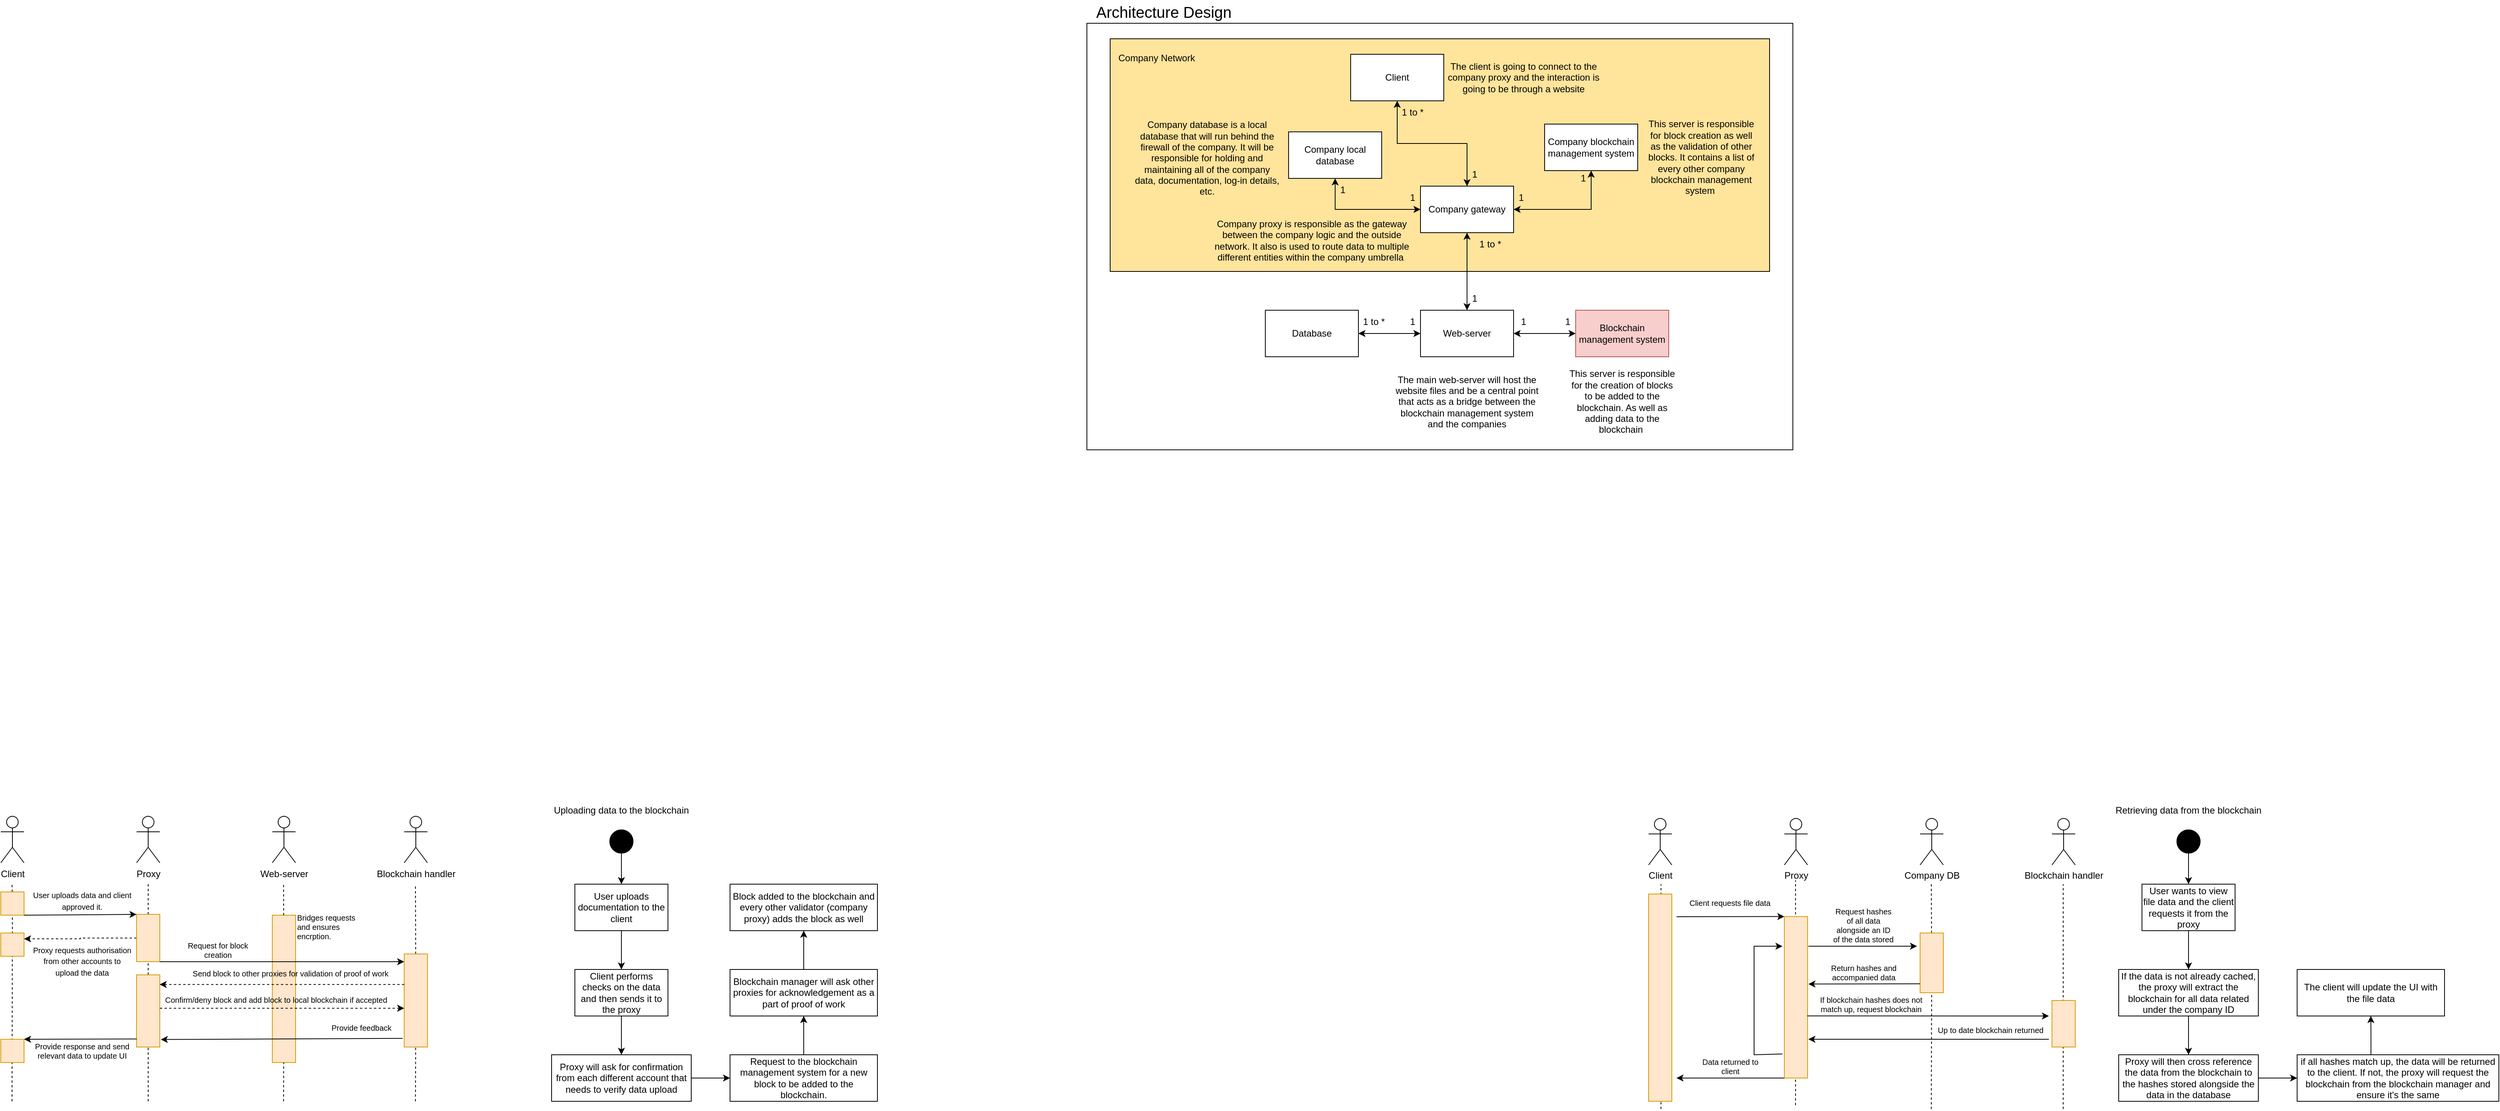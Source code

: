 <mxfile version="20.6.0" type="device"><diagram id="sG98FDHxnJgMTnKyTIc5" name="Page-1"><mxGraphModel dx="3682" dy="1833" grid="1" gridSize="10" guides="1" tooltips="1" connect="1" arrows="1" fold="1" page="1" pageScale="1" pageWidth="827" pageHeight="1169" math="0" shadow="0"><root><mxCell id="0"/><mxCell id="1" parent="0"/><mxCell id="9RSKPlbsV1luoSMjP5M--44" value="" style="rounded=0;whiteSpace=wrap;html=1;fillColor=#ffe6cc;strokeColor=#d79b00;" parent="1" vertex="1"><mxGeometry x="-1450" y="1110" width="30" height="190" as="geometry"/></mxCell><mxCell id="yJpVgAIH5FfXsZRBG8IQ-2" value="" style="rounded=0;whiteSpace=wrap;html=1;fontSize=20;fillColor=none;" parent="1" vertex="1"><mxGeometry x="-400" y="-40" width="910" height="550" as="geometry"/></mxCell><mxCell id="EhlOLEArr0RrmHL58olW-9" value="" style="rounded=0;whiteSpace=wrap;html=1;fillColor=#FFE49C;" parent="1" vertex="1"><mxGeometry x="-370" y="-20" width="850" height="300" as="geometry"/></mxCell><mxCell id="EhlOLEArr0RrmHL58olW-3" value="" style="edgeStyle=orthogonalEdgeStyle;rounded=0;orthogonalLoop=1;jettySize=auto;html=1;startArrow=classic;startFill=1;endArrow=classic;endFill=1;" parent="1" source="EhlOLEArr0RrmHL58olW-1" target="EhlOLEArr0RrmHL58olW-2" edge="1"><mxGeometry relative="1" as="geometry"/></mxCell><mxCell id="EhlOLEArr0RrmHL58olW-1" value="Client" style="rounded=0;whiteSpace=wrap;html=1;" parent="1" vertex="1"><mxGeometry x="-60" width="120" height="60" as="geometry"/></mxCell><mxCell id="EhlOLEArr0RrmHL58olW-6" value="" style="edgeStyle=orthogonalEdgeStyle;rounded=0;orthogonalLoop=1;jettySize=auto;html=1;endArrow=classic;endFill=1;startArrow=classic;startFill=1;" parent="1" source="EhlOLEArr0RrmHL58olW-2" target="EhlOLEArr0RrmHL58olW-5" edge="1"><mxGeometry relative="1" as="geometry"/></mxCell><mxCell id="EhlOLEArr0RrmHL58olW-12" value="" style="edgeStyle=orthogonalEdgeStyle;rounded=0;orthogonalLoop=1;jettySize=auto;html=1;startArrow=classic;startFill=1;endArrow=classic;endFill=1;" parent="1" source="EhlOLEArr0RrmHL58olW-2" target="EhlOLEArr0RrmHL58olW-11" edge="1"><mxGeometry relative="1" as="geometry"/></mxCell><mxCell id="EhlOLEArr0RrmHL58olW-16" value="" style="edgeStyle=orthogonalEdgeStyle;rounded=0;orthogonalLoop=1;jettySize=auto;html=1;startArrow=classic;startFill=1;endArrow=classic;endFill=1;" parent="1" source="EhlOLEArr0RrmHL58olW-2" target="EhlOLEArr0RrmHL58olW-15" edge="1"><mxGeometry relative="1" as="geometry"/></mxCell><mxCell id="EhlOLEArr0RrmHL58olW-2" value="Company gateway" style="rounded=0;whiteSpace=wrap;html=1;" parent="1" vertex="1"><mxGeometry x="30" y="170" width="120" height="60" as="geometry"/></mxCell><mxCell id="EhlOLEArr0RrmHL58olW-4" value="Company proxy is responsible as the gateway between the company logic and the outside network. It also is used to route data to multiple different entities within the company umbrella&amp;nbsp;" style="text;html=1;strokeColor=none;fillColor=none;align=center;verticalAlign=middle;whiteSpace=wrap;rounded=0;" parent="1" vertex="1"><mxGeometry x="-245" y="210" width="270" height="60" as="geometry"/></mxCell><mxCell id="EhlOLEArr0RrmHL58olW-5" value="Company local database" style="rounded=0;whiteSpace=wrap;html=1;" parent="1" vertex="1"><mxGeometry x="-140" y="100" width="120" height="60" as="geometry"/></mxCell><mxCell id="EhlOLEArr0RrmHL58olW-7" value="Company database is a local database that will run behind the firewall of the company. It will be responsible for holding and maintaining all of the company data, documentation, log-in details, etc." style="text;html=1;strokeColor=none;fillColor=none;align=center;verticalAlign=middle;whiteSpace=wrap;rounded=0;" parent="1" vertex="1"><mxGeometry x="-340" y="74" width="190" height="120" as="geometry"/></mxCell><mxCell id="EhlOLEArr0RrmHL58olW-8" value="The client is going to connect to the company proxy and the interaction is going to be through a website" style="text;html=1;strokeColor=none;fillColor=none;align=center;verticalAlign=middle;whiteSpace=wrap;rounded=0;" parent="1" vertex="1"><mxGeometry x="60" width="206" height="60" as="geometry"/></mxCell><mxCell id="EhlOLEArr0RrmHL58olW-10" value="Company Network" style="text;html=1;strokeColor=none;fillColor=none;align=center;verticalAlign=middle;whiteSpace=wrap;rounded=0;" parent="1" vertex="1"><mxGeometry x="-370" y="-10" width="120" height="30" as="geometry"/></mxCell><mxCell id="EhlOLEArr0RrmHL58olW-11" value="Company blockchain management system" style="rounded=0;whiteSpace=wrap;html=1;" parent="1" vertex="1"><mxGeometry x="190" y="90" width="120" height="60" as="geometry"/></mxCell><mxCell id="EhlOLEArr0RrmHL58olW-14" value="This server is responsible for block creation as well as the validation of other blocks. It contains a list of every other company blockchain management system&amp;nbsp;" style="text;html=1;strokeColor=none;fillColor=none;align=center;verticalAlign=middle;whiteSpace=wrap;rounded=0;" parent="1" vertex="1"><mxGeometry x="320" y="65" width="144" height="135" as="geometry"/></mxCell><mxCell id="EhlOLEArr0RrmHL58olW-26" value="" style="edgeStyle=orthogonalEdgeStyle;rounded=0;orthogonalLoop=1;jettySize=auto;html=1;startArrow=classic;startFill=1;endArrow=classic;endFill=1;" parent="1" source="EhlOLEArr0RrmHL58olW-15" target="EhlOLEArr0RrmHL58olW-25" edge="1"><mxGeometry relative="1" as="geometry"/></mxCell><mxCell id="EhlOLEArr0RrmHL58olW-30" value="" style="edgeStyle=orthogonalEdgeStyle;rounded=0;orthogonalLoop=1;jettySize=auto;html=1;startArrow=classic;startFill=1;endArrow=classic;endFill=1;" parent="1" source="EhlOLEArr0RrmHL58olW-15" target="EhlOLEArr0RrmHL58olW-29" edge="1"><mxGeometry relative="1" as="geometry"/></mxCell><mxCell id="EhlOLEArr0RrmHL58olW-15" value="Web-server" style="rounded=0;whiteSpace=wrap;html=1;" parent="1" vertex="1"><mxGeometry x="30" y="330" width="120" height="60" as="geometry"/></mxCell><mxCell id="EhlOLEArr0RrmHL58olW-17" value="1" style="text;html=1;strokeColor=none;fillColor=none;align=center;verticalAlign=middle;whiteSpace=wrap;rounded=0;" parent="1" vertex="1"><mxGeometry x="70" y="300" width="60" height="30" as="geometry"/></mxCell><mxCell id="EhlOLEArr0RrmHL58olW-18" value="1 to *" style="text;html=1;strokeColor=none;fillColor=none;align=center;verticalAlign=middle;whiteSpace=wrap;rounded=0;" parent="1" vertex="1"><mxGeometry x="90" y="230" width="60" height="30" as="geometry"/></mxCell><mxCell id="EhlOLEArr0RrmHL58olW-19" value="1" style="text;html=1;strokeColor=none;fillColor=none;align=center;verticalAlign=middle;whiteSpace=wrap;rounded=0;" parent="1" vertex="1"><mxGeometry x="70" y="140" width="60" height="30" as="geometry"/></mxCell><mxCell id="EhlOLEArr0RrmHL58olW-20" value="1 to *" style="text;html=1;strokeColor=none;fillColor=none;align=center;verticalAlign=middle;whiteSpace=wrap;rounded=0;" parent="1" vertex="1"><mxGeometry x="-10" y="60" width="60" height="30" as="geometry"/></mxCell><mxCell id="EhlOLEArr0RrmHL58olW-21" value="1" style="text;html=1;strokeColor=none;fillColor=none;align=center;verticalAlign=middle;whiteSpace=wrap;rounded=0;" parent="1" vertex="1"><mxGeometry x="-10" y="170" width="60" height="30" as="geometry"/></mxCell><mxCell id="EhlOLEArr0RrmHL58olW-22" value="1" style="text;html=1;strokeColor=none;fillColor=none;align=center;verticalAlign=middle;whiteSpace=wrap;rounded=0;" parent="1" vertex="1"><mxGeometry x="-100" y="160" width="60" height="30" as="geometry"/></mxCell><mxCell id="EhlOLEArr0RrmHL58olW-23" value="1" style="text;html=1;strokeColor=none;fillColor=none;align=center;verticalAlign=middle;whiteSpace=wrap;rounded=0;" parent="1" vertex="1"><mxGeometry x="130" y="170" width="60" height="30" as="geometry"/></mxCell><mxCell id="EhlOLEArr0RrmHL58olW-24" value="1" style="text;html=1;strokeColor=none;fillColor=none;align=center;verticalAlign=middle;whiteSpace=wrap;rounded=0;" parent="1" vertex="1"><mxGeometry x="210" y="145" width="60" height="30" as="geometry"/></mxCell><mxCell id="EhlOLEArr0RrmHL58olW-25" value="Blockchain management system" style="rounded=0;whiteSpace=wrap;html=1;fillColor=#f8cecc;strokeColor=#b85450;" parent="1" vertex="1"><mxGeometry x="230" y="330" width="120" height="60" as="geometry"/></mxCell><mxCell id="EhlOLEArr0RrmHL58olW-27" value="1" style="text;html=1;strokeColor=none;fillColor=none;align=center;verticalAlign=middle;whiteSpace=wrap;rounded=0;" parent="1" vertex="1"><mxGeometry x="133" y="330" width="60" height="30" as="geometry"/></mxCell><mxCell id="EhlOLEArr0RrmHL58olW-28" value="1" style="text;html=1;strokeColor=none;fillColor=none;align=center;verticalAlign=middle;whiteSpace=wrap;rounded=0;" parent="1" vertex="1"><mxGeometry x="190" y="330" width="60" height="30" as="geometry"/></mxCell><mxCell id="EhlOLEArr0RrmHL58olW-29" value="Database" style="rounded=0;whiteSpace=wrap;html=1;" parent="1" vertex="1"><mxGeometry x="-170" y="330" width="120" height="60" as="geometry"/></mxCell><mxCell id="EhlOLEArr0RrmHL58olW-31" value="1" style="text;html=1;strokeColor=none;fillColor=none;align=center;verticalAlign=middle;whiteSpace=wrap;rounded=0;" parent="1" vertex="1"><mxGeometry x="-10" y="330" width="60" height="30" as="geometry"/></mxCell><mxCell id="EhlOLEArr0RrmHL58olW-32" value="1 to *" style="text;html=1;strokeColor=none;fillColor=none;align=center;verticalAlign=middle;whiteSpace=wrap;rounded=0;" parent="1" vertex="1"><mxGeometry x="-60" y="330" width="60" height="30" as="geometry"/></mxCell><mxCell id="yJpVgAIH5FfXsZRBG8IQ-1" value="Architecture Design" style="text;html=1;strokeColor=none;fillColor=none;align=left;verticalAlign=middle;whiteSpace=wrap;rounded=0;fontSize=20;" parent="1" vertex="1"><mxGeometry x="-390" y="-70" width="230" height="30" as="geometry"/></mxCell><mxCell id="yJpVgAIH5FfXsZRBG8IQ-42" value="This server is responsible for the creation of blocks to be added to the blockchain. As well as adding data to the blockchain&amp;nbsp;" style="text;html=1;strokeColor=none;fillColor=none;align=center;verticalAlign=middle;whiteSpace=wrap;rounded=0;" parent="1" vertex="1"><mxGeometry x="218" y="380" width="144" height="135" as="geometry"/></mxCell><mxCell id="yJpVgAIH5FfXsZRBG8IQ-43" value="The main web-server will host the website files and be a central point that acts as a bridge between the blockchain management system and the companies" style="text;html=1;strokeColor=none;fillColor=none;align=center;verticalAlign=middle;whiteSpace=wrap;rounded=0;fontSize=12;" parent="1" vertex="1"><mxGeometry x="-5" y="402.5" width="190" height="90" as="geometry"/></mxCell><mxCell id="0tq10EhEalbyHBzgVCRn-1" value="Uploading data to the blockchain" style="text;html=1;strokeColor=none;fillColor=none;align=center;verticalAlign=middle;whiteSpace=wrap;rounded=0;" parent="1" vertex="1"><mxGeometry x="-1120" y="960" width="240" height="30" as="geometry"/></mxCell><mxCell id="0tq10EhEalbyHBzgVCRn-5" value="" style="edgeStyle=orthogonalEdgeStyle;rounded=0;orthogonalLoop=1;jettySize=auto;html=1;" parent="1" source="0tq10EhEalbyHBzgVCRn-3" target="0tq10EhEalbyHBzgVCRn-4" edge="1"><mxGeometry relative="1" as="geometry"/></mxCell><mxCell id="0tq10EhEalbyHBzgVCRn-3" value="" style="ellipse;whiteSpace=wrap;html=1;aspect=fixed;fillColor=#000000;" parent="1" vertex="1"><mxGeometry x="-1015" y="1000" width="30" height="30" as="geometry"/></mxCell><mxCell id="0tq10EhEalbyHBzgVCRn-7" value="" style="edgeStyle=orthogonalEdgeStyle;rounded=0;orthogonalLoop=1;jettySize=auto;html=1;" parent="1" source="0tq10EhEalbyHBzgVCRn-4" target="0tq10EhEalbyHBzgVCRn-6" edge="1"><mxGeometry relative="1" as="geometry"/></mxCell><mxCell id="0tq10EhEalbyHBzgVCRn-4" value="User uploads documentation to the client" style="whiteSpace=wrap;html=1;fillColor=#FFFFFF;" parent="1" vertex="1"><mxGeometry x="-1060" y="1070" width="120" height="60" as="geometry"/></mxCell><mxCell id="0tq10EhEalbyHBzgVCRn-9" style="edgeStyle=orthogonalEdgeStyle;rounded=0;orthogonalLoop=1;jettySize=auto;html=1;exitX=0.5;exitY=1;exitDx=0;exitDy=0;entryX=0.5;entryY=0;entryDx=0;entryDy=0;" parent="1" source="0tq10EhEalbyHBzgVCRn-6" target="0tq10EhEalbyHBzgVCRn-8" edge="1"><mxGeometry relative="1" as="geometry"/></mxCell><mxCell id="0tq10EhEalbyHBzgVCRn-6" value="Client performs checks on the data and then sends it to the proxy" style="whiteSpace=wrap;html=1;fillColor=#FFFFFF;" parent="1" vertex="1"><mxGeometry x="-1060" y="1180" width="120" height="60" as="geometry"/></mxCell><mxCell id="0tq10EhEalbyHBzgVCRn-11" value="" style="edgeStyle=orthogonalEdgeStyle;rounded=0;orthogonalLoop=1;jettySize=auto;html=1;" parent="1" source="0tq10EhEalbyHBzgVCRn-8" target="0tq10EhEalbyHBzgVCRn-10" edge="1"><mxGeometry relative="1" as="geometry"/></mxCell><mxCell id="0tq10EhEalbyHBzgVCRn-8" value="Proxy will ask for confirmation from each different account that needs to verify data upload" style="whiteSpace=wrap;html=1;fillColor=#FFFFFF;" parent="1" vertex="1"><mxGeometry x="-1090" y="1290" width="180" height="60" as="geometry"/></mxCell><mxCell id="0tq10EhEalbyHBzgVCRn-13" value="" style="edgeStyle=orthogonalEdgeStyle;rounded=0;orthogonalLoop=1;jettySize=auto;html=1;" parent="1" source="0tq10EhEalbyHBzgVCRn-10" target="0tq10EhEalbyHBzgVCRn-12" edge="1"><mxGeometry relative="1" as="geometry"/></mxCell><mxCell id="0tq10EhEalbyHBzgVCRn-10" value="Request to the blockchain management system for a new block to be added to the blockchain." style="whiteSpace=wrap;html=1;fillColor=#FFFFFF;" parent="1" vertex="1"><mxGeometry x="-860" y="1290" width="190" height="60" as="geometry"/></mxCell><mxCell id="0tq10EhEalbyHBzgVCRn-15" style="edgeStyle=orthogonalEdgeStyle;rounded=0;orthogonalLoop=1;jettySize=auto;html=1;exitX=0.5;exitY=0;exitDx=0;exitDy=0;entryX=0.5;entryY=1;entryDx=0;entryDy=0;" parent="1" source="0tq10EhEalbyHBzgVCRn-12" target="0tq10EhEalbyHBzgVCRn-14" edge="1"><mxGeometry relative="1" as="geometry"/></mxCell><mxCell id="0tq10EhEalbyHBzgVCRn-12" value="Blockchain manager will ask other proxies for acknowledgement as a part of proof of work" style="whiteSpace=wrap;html=1;fillColor=#FFFFFF;" parent="1" vertex="1"><mxGeometry x="-860" y="1180" width="190" height="60" as="geometry"/></mxCell><mxCell id="0tq10EhEalbyHBzgVCRn-14" value="Block added to the blockchain and every other validator (company proxy) adds the block as well" style="whiteSpace=wrap;html=1;fillColor=#FFFFFF;" parent="1" vertex="1"><mxGeometry x="-860" y="1070" width="190" height="60" as="geometry"/></mxCell><mxCell id="0tq10EhEalbyHBzgVCRn-16" value="Retrieving data from the blockchain" style="text;html=1;strokeColor=none;fillColor=none;align=center;verticalAlign=middle;whiteSpace=wrap;rounded=0;" parent="1" vertex="1"><mxGeometry x="900" y="960" width="240" height="30" as="geometry"/></mxCell><mxCell id="0tq10EhEalbyHBzgVCRn-17" value="" style="edgeStyle=orthogonalEdgeStyle;rounded=0;orthogonalLoop=1;jettySize=auto;html=1;" parent="1" source="0tq10EhEalbyHBzgVCRn-18" target="0tq10EhEalbyHBzgVCRn-20" edge="1"><mxGeometry relative="1" as="geometry"/></mxCell><mxCell id="0tq10EhEalbyHBzgVCRn-18" value="" style="ellipse;whiteSpace=wrap;html=1;aspect=fixed;fillColor=#000000;" parent="1" vertex="1"><mxGeometry x="1005" y="1000" width="30" height="30" as="geometry"/></mxCell><mxCell id="0tq10EhEalbyHBzgVCRn-19" value="" style="edgeStyle=orthogonalEdgeStyle;rounded=0;orthogonalLoop=1;jettySize=auto;html=1;" parent="1" source="0tq10EhEalbyHBzgVCRn-20" target="0tq10EhEalbyHBzgVCRn-22" edge="1"><mxGeometry relative="1" as="geometry"/></mxCell><mxCell id="0tq10EhEalbyHBzgVCRn-20" value="User wants to view file data and the client requests it from the proxy" style="whiteSpace=wrap;html=1;fillColor=#FFFFFF;" parent="1" vertex="1"><mxGeometry x="960" y="1070" width="120" height="60" as="geometry"/></mxCell><mxCell id="0tq10EhEalbyHBzgVCRn-21" style="edgeStyle=orthogonalEdgeStyle;rounded=0;orthogonalLoop=1;jettySize=auto;html=1;exitX=0.5;exitY=1;exitDx=0;exitDy=0;entryX=0.5;entryY=0;entryDx=0;entryDy=0;" parent="1" source="0tq10EhEalbyHBzgVCRn-22" target="0tq10EhEalbyHBzgVCRn-24" edge="1"><mxGeometry relative="1" as="geometry"/></mxCell><mxCell id="0tq10EhEalbyHBzgVCRn-22" value="If the data is not already cached, the proxy will extract the blockchain for all data related under the company ID" style="whiteSpace=wrap;html=1;fillColor=#FFFFFF;" parent="1" vertex="1"><mxGeometry x="930" y="1180" width="180" height="60" as="geometry"/></mxCell><mxCell id="0tq10EhEalbyHBzgVCRn-23" value="" style="edgeStyle=orthogonalEdgeStyle;rounded=0;orthogonalLoop=1;jettySize=auto;html=1;" parent="1" source="0tq10EhEalbyHBzgVCRn-24" target="0tq10EhEalbyHBzgVCRn-26" edge="1"><mxGeometry relative="1" as="geometry"/></mxCell><mxCell id="0tq10EhEalbyHBzgVCRn-24" value="Proxy will then cross reference the data from the blockchain to the hashes stored alongside the data in the database" style="whiteSpace=wrap;html=1;fillColor=#FFFFFF;" parent="1" vertex="1"><mxGeometry x="930" y="1290" width="180" height="60" as="geometry"/></mxCell><mxCell id="0tq10EhEalbyHBzgVCRn-25" value="" style="edgeStyle=orthogonalEdgeStyle;rounded=0;orthogonalLoop=1;jettySize=auto;html=1;exitX=0.366;exitY=0.01;exitDx=0;exitDy=0;exitPerimeter=0;" parent="1" source="0tq10EhEalbyHBzgVCRn-26" target="0tq10EhEalbyHBzgVCRn-28" edge="1"><mxGeometry relative="1" as="geometry"><mxPoint x="1255" y="1280" as="sourcePoint"/></mxGeometry></mxCell><mxCell id="0tq10EhEalbyHBzgVCRn-26" value="if all hashes match up, the data will be returned to the client. If not, the proxy will request the blockchain from the blockchain manager and ensure it's the same" style="whiteSpace=wrap;html=1;fillColor=#FFFFFF;" parent="1" vertex="1"><mxGeometry x="1160" y="1290" width="260" height="60" as="geometry"/></mxCell><mxCell id="0tq10EhEalbyHBzgVCRn-28" value="The client will update the UI with the file data" style="whiteSpace=wrap;html=1;fillColor=#FFFFFF;" parent="1" vertex="1"><mxGeometry x="1160" y="1180" width="190" height="60" as="geometry"/></mxCell><mxCell id="9RSKPlbsV1luoSMjP5M--1" value="Client" style="shape=umlActor;verticalLabelPosition=bottom;verticalAlign=top;html=1;outlineConnect=0;" parent="1" vertex="1"><mxGeometry x="-1800" y="982.5" width="30" height="60" as="geometry"/></mxCell><mxCell id="9RSKPlbsV1luoSMjP5M--2" value="Proxy" style="shape=umlActor;verticalLabelPosition=bottom;verticalAlign=top;html=1;outlineConnect=0;" parent="1" vertex="1"><mxGeometry x="-1625" y="982.5" width="30" height="60" as="geometry"/></mxCell><mxCell id="9RSKPlbsV1luoSMjP5M--3" value="Web-server" style="shape=umlActor;verticalLabelPosition=bottom;verticalAlign=top;html=1;outlineConnect=0;" parent="1" vertex="1"><mxGeometry x="-1450" y="982.5" width="30" height="60" as="geometry"/></mxCell><mxCell id="9RSKPlbsV1luoSMjP5M--5" value="Blockchain handler" style="shape=umlActor;verticalLabelPosition=bottom;verticalAlign=top;html=1;outlineConnect=0;" parent="1" vertex="1"><mxGeometry x="-1280" y="982.5" width="30" height="60" as="geometry"/></mxCell><mxCell id="9RSKPlbsV1luoSMjP5M--6" value="" style="endArrow=none;dashed=1;html=1;rounded=0;startArrow=none;" parent="1" source="9RSKPlbsV1luoSMjP5M--13" edge="1"><mxGeometry width="50" height="50" relative="1" as="geometry"><mxPoint x="-1610" y="1350" as="sourcePoint"/><mxPoint x="-1610" y="1070" as="targetPoint"/></mxGeometry></mxCell><mxCell id="9RSKPlbsV1luoSMjP5M--7" value="" style="endArrow=none;dashed=1;html=1;rounded=0;startArrow=none;" parent="1" source="9RSKPlbsV1luoSMjP5M--44" edge="1"><mxGeometry width="50" height="50" relative="1" as="geometry"><mxPoint x="-1435.48" y="1350" as="sourcePoint"/><mxPoint x="-1435.48" y="1070" as="targetPoint"/></mxGeometry></mxCell><mxCell id="9RSKPlbsV1luoSMjP5M--9" value="" style="endArrow=none;dashed=1;html=1;rounded=0;startArrow=none;" parent="1" source="9RSKPlbsV1luoSMjP5M--11" edge="1"><mxGeometry width="50" height="50" relative="1" as="geometry"><mxPoint x="-1785.48" y="1350" as="sourcePoint"/><mxPoint x="-1785.48" y="1070" as="targetPoint"/></mxGeometry></mxCell><mxCell id="9RSKPlbsV1luoSMjP5M--10" value="" style="endArrow=none;dashed=1;html=1;rounded=0;startArrow=none;" parent="1" source="9RSKPlbsV1luoSMjP5M--26" edge="1"><mxGeometry width="50" height="50" relative="1" as="geometry"><mxPoint x="-1265.48" y="1350" as="sourcePoint"/><mxPoint x="-1265.48" y="1070" as="targetPoint"/></mxGeometry></mxCell><mxCell id="9RSKPlbsV1luoSMjP5M--11" value="" style="rounded=0;whiteSpace=wrap;html=1;fillColor=#ffe6cc;strokeColor=#d79b00;" parent="1" vertex="1"><mxGeometry x="-1800" y="1080" width="30" height="30" as="geometry"/></mxCell><mxCell id="9RSKPlbsV1luoSMjP5M--12" value="" style="endArrow=none;dashed=1;html=1;rounded=0;" parent="1" target="9RSKPlbsV1luoSMjP5M--11" edge="1"><mxGeometry width="50" height="50" relative="1" as="geometry"><mxPoint x="-1785.48" y="1350" as="sourcePoint"/><mxPoint x="-1785.48" y="1070" as="targetPoint"/></mxGeometry></mxCell><mxCell id="9RSKPlbsV1luoSMjP5M--15" value="&lt;font style=&quot;font-size: 10px;&quot;&gt;User uploads data and client approved it.&lt;/font&gt;" style="text;html=1;strokeColor=none;fillColor=none;align=center;verticalAlign=middle;whiteSpace=wrap;rounded=0;" parent="1" vertex="1"><mxGeometry x="-1760" y="1076" width="130" height="30" as="geometry"/></mxCell><mxCell id="9RSKPlbsV1luoSMjP5M--23" style="edgeStyle=orthogonalEdgeStyle;rounded=0;orthogonalLoop=1;jettySize=auto;html=1;exitX=0;exitY=0.5;exitDx=0;exitDy=0;entryX=1;entryY=0.25;entryDx=0;entryDy=0;dashed=1;fontSize=10;" parent="1" source="9RSKPlbsV1luoSMjP5M--13" target="9RSKPlbsV1luoSMjP5M--19" edge="1"><mxGeometry relative="1" as="geometry"/></mxCell><mxCell id="9RSKPlbsV1luoSMjP5M--13" value="" style="rounded=0;whiteSpace=wrap;html=1;fillColor=#ffe6cc;strokeColor=#d79b00;" parent="1" vertex="1"><mxGeometry x="-1625" y="1109" width="30" height="61" as="geometry"/></mxCell><mxCell id="9RSKPlbsV1luoSMjP5M--18" value="" style="endArrow=none;dashed=1;html=1;rounded=0;startArrow=none;" parent="1" source="9RSKPlbsV1luoSMjP5M--31" target="9RSKPlbsV1luoSMjP5M--13" edge="1"><mxGeometry width="50" height="50" relative="1" as="geometry"><mxPoint x="-1610" y="1350" as="sourcePoint"/><mxPoint x="-1610" y="1070" as="targetPoint"/></mxGeometry></mxCell><mxCell id="9RSKPlbsV1luoSMjP5M--19" value="" style="rounded=0;whiteSpace=wrap;html=1;fillColor=#ffe6cc;strokeColor=#d79b00;" parent="1" vertex="1"><mxGeometry x="-1800" y="1133" width="30" height="30" as="geometry"/></mxCell><mxCell id="9RSKPlbsV1luoSMjP5M--21" value="&lt;font style=&quot;font-size: 10px;&quot;&gt;Proxy requests authorisation from other accounts to upload the data&lt;/font&gt;" style="text;html=1;strokeColor=none;fillColor=none;align=center;verticalAlign=middle;whiteSpace=wrap;rounded=0;" parent="1" vertex="1"><mxGeometry x="-1760" y="1140" width="130" height="58" as="geometry"/></mxCell><mxCell id="9RSKPlbsV1luoSMjP5M--26" value="" style="rounded=0;whiteSpace=wrap;html=1;fillColor=#ffe6cc;strokeColor=#d79b00;" parent="1" vertex="1"><mxGeometry x="-1280" y="1160" width="30" height="120" as="geometry"/></mxCell><mxCell id="9RSKPlbsV1luoSMjP5M--27" value="" style="endArrow=none;dashed=1;html=1;rounded=0;" parent="1" target="9RSKPlbsV1luoSMjP5M--26" edge="1"><mxGeometry width="50" height="50" relative="1" as="geometry"><mxPoint x="-1265.48" y="1350" as="sourcePoint"/><mxPoint x="-1265.48" y="1070" as="targetPoint"/></mxGeometry></mxCell><mxCell id="9RSKPlbsV1luoSMjP5M--29" value="" style="endArrow=classic;html=1;rounded=0;fontSize=10;entryX=0;entryY=0;entryDx=0;entryDy=0;exitX=1;exitY=1;exitDx=0;exitDy=0;" parent="1" source="9RSKPlbsV1luoSMjP5M--11" target="9RSKPlbsV1luoSMjP5M--13" edge="1"><mxGeometry width="50" height="50" relative="1" as="geometry"><mxPoint x="-1730" y="1160" as="sourcePoint"/><mxPoint x="-1680" y="1110" as="targetPoint"/></mxGeometry></mxCell><mxCell id="9RSKPlbsV1luoSMjP5M--30" value="Request for block creation" style="text;html=1;strokeColor=none;fillColor=none;align=center;verticalAlign=middle;whiteSpace=wrap;rounded=0;fontSize=10;" parent="1" vertex="1"><mxGeometry x="-1570" y="1140" width="100" height="30" as="geometry"/></mxCell><mxCell id="9RSKPlbsV1luoSMjP5M--31" value="" style="rounded=0;whiteSpace=wrap;html=1;fillColor=#ffe6cc;strokeColor=#d79b00;" parent="1" vertex="1"><mxGeometry x="-1625" y="1187" width="30" height="93" as="geometry"/></mxCell><mxCell id="9RSKPlbsV1luoSMjP5M--32" value="" style="endArrow=none;dashed=1;html=1;rounded=0;" parent="1" target="9RSKPlbsV1luoSMjP5M--31" edge="1"><mxGeometry width="50" height="50" relative="1" as="geometry"><mxPoint x="-1610" y="1350" as="sourcePoint"/><mxPoint x="-1610" y="1170.0" as="targetPoint"/></mxGeometry></mxCell><mxCell id="9RSKPlbsV1luoSMjP5M--33" value="" style="endArrow=classic;html=1;rounded=0;fontSize=10;exitX=0.004;exitY=0.328;exitDx=0;exitDy=0;dashed=1;exitPerimeter=0;entryX=0.994;entryY=0.133;entryDx=0;entryDy=0;entryPerimeter=0;" parent="1" source="9RSKPlbsV1luoSMjP5M--26" target="9RSKPlbsV1luoSMjP5M--31" edge="1"><mxGeometry width="50" height="50" relative="1" as="geometry"><mxPoint x="-1288.0" y="1205.975" as="sourcePoint"/><mxPoint x="-1590" y="1200" as="targetPoint"/></mxGeometry></mxCell><mxCell id="9RSKPlbsV1luoSMjP5M--35" value="" style="endArrow=classic;html=1;rounded=0;dashed=1;fontSize=10;exitX=1;exitY=1;exitDx=0;exitDy=0;entryX=0;entryY=1;entryDx=0;entryDy=0;" parent="1" edge="1"><mxGeometry width="50" height="50" relative="1" as="geometry"><mxPoint x="-1595" y="1230" as="sourcePoint"/><mxPoint x="-1280" y="1230" as="targetPoint"/></mxGeometry></mxCell><mxCell id="9RSKPlbsV1luoSMjP5M--36" value="Confirm/deny block and add block to local blockchain if accepted" style="text;html=1;strokeColor=none;fillColor=none;align=center;verticalAlign=middle;whiteSpace=wrap;rounded=0;fontSize=10;" parent="1" vertex="1"><mxGeometry x="-1590" y="1203.5" width="290" height="30" as="geometry"/></mxCell><mxCell id="9RSKPlbsV1luoSMjP5M--34" value="Send block to other proxies for validation of proof of work&amp;nbsp;" style="text;html=1;strokeColor=none;fillColor=none;align=center;verticalAlign=middle;whiteSpace=wrap;rounded=0;fontSize=10;" parent="1" vertex="1"><mxGeometry x="-1560" y="1170" width="270" height="30" as="geometry"/></mxCell><mxCell id="9RSKPlbsV1luoSMjP5M--38" value="" style="endArrow=classic;html=1;rounded=0;fontSize=10;exitX=1;exitY=1;exitDx=0;exitDy=0;" parent="1" source="9RSKPlbsV1luoSMjP5M--13" edge="1"><mxGeometry width="50" height="50" relative="1" as="geometry"><mxPoint x="-1380" y="1290" as="sourcePoint"/><mxPoint x="-1280" y="1170" as="targetPoint"/></mxGeometry></mxCell><mxCell id="9RSKPlbsV1luoSMjP5M--39" value="" style="endArrow=classic;html=1;rounded=0;fontSize=10;exitX=-0.067;exitY=0.907;exitDx=0;exitDy=0;exitPerimeter=0;entryX=1.044;entryY=0.896;entryDx=0;entryDy=0;entryPerimeter=0;" parent="1" source="9RSKPlbsV1luoSMjP5M--26" target="9RSKPlbsV1luoSMjP5M--31" edge="1"><mxGeometry width="50" height="50" relative="1" as="geometry"><mxPoint x="-1470" y="1290" as="sourcePoint"/><mxPoint x="-1590" y="1269" as="targetPoint"/></mxGeometry></mxCell><mxCell id="9RSKPlbsV1luoSMjP5M--40" value="Provide feedback" style="text;html=1;strokeColor=none;fillColor=none;align=center;verticalAlign=middle;whiteSpace=wrap;rounded=0;fontSize=10;" parent="1" vertex="1"><mxGeometry x="-1390" y="1240" width="110" height="30" as="geometry"/></mxCell><mxCell id="9RSKPlbsV1luoSMjP5M--41" value="" style="rounded=0;whiteSpace=wrap;html=1;fillColor=#ffe6cc;strokeColor=#d79b00;" parent="1" vertex="1"><mxGeometry x="-1800" y="1270" width="30" height="30" as="geometry"/></mxCell><mxCell id="9RSKPlbsV1luoSMjP5M--42" value="" style="endArrow=classic;html=1;rounded=0;fontSize=10;exitX=0.005;exitY=0.888;exitDx=0;exitDy=0;exitPerimeter=0;entryX=1;entryY=0;entryDx=0;entryDy=0;" parent="1" source="9RSKPlbsV1luoSMjP5M--31" target="9RSKPlbsV1luoSMjP5M--41" edge="1"><mxGeometry width="50" height="50" relative="1" as="geometry"><mxPoint x="-1770" y="1230" as="sourcePoint"/><mxPoint x="-1720" y="1180" as="targetPoint"/></mxGeometry></mxCell><mxCell id="9RSKPlbsV1luoSMjP5M--43" value="Provide response and send relevant data to update UI" style="text;html=1;strokeColor=none;fillColor=none;align=center;verticalAlign=middle;whiteSpace=wrap;rounded=0;fontSize=10;" parent="1" vertex="1"><mxGeometry x="-1765" y="1270" width="140" height="30" as="geometry"/></mxCell><mxCell id="9RSKPlbsV1luoSMjP5M--45" value="" style="endArrow=none;dashed=1;html=1;rounded=0;" parent="1" target="9RSKPlbsV1luoSMjP5M--44" edge="1"><mxGeometry width="50" height="50" relative="1" as="geometry"><mxPoint x="-1435.48" y="1350" as="sourcePoint"/><mxPoint x="-1435.48" y="1070" as="targetPoint"/></mxGeometry></mxCell><mxCell id="9RSKPlbsV1luoSMjP5M--48" value="Bridges requests and ensures encrption." style="text;html=1;strokeColor=none;fillColor=none;align=left;verticalAlign=middle;whiteSpace=wrap;rounded=0;fontSize=10;" parent="1" vertex="1"><mxGeometry x="-1420" y="1110" width="80" height="30" as="geometry"/></mxCell><mxCell id="9RSKPlbsV1luoSMjP5M--50" value="Client" style="shape=umlActor;verticalLabelPosition=bottom;verticalAlign=top;html=1;outlineConnect=0;" parent="1" vertex="1"><mxGeometry x="324" y="985.25" width="30" height="60" as="geometry"/></mxCell><mxCell id="9RSKPlbsV1luoSMjP5M--51" value="Proxy" style="shape=umlActor;verticalLabelPosition=bottom;verticalAlign=top;html=1;outlineConnect=0;" parent="1" vertex="1"><mxGeometry x="499" y="985.25" width="30" height="60" as="geometry"/></mxCell><mxCell id="9RSKPlbsV1luoSMjP5M--52" value="Company DB" style="shape=umlActor;verticalLabelPosition=bottom;verticalAlign=top;html=1;outlineConnect=0;" parent="1" vertex="1"><mxGeometry x="674" y="985.25" width="30" height="60" as="geometry"/></mxCell><mxCell id="9RSKPlbsV1luoSMjP5M--53" value="Blockchain handler" style="shape=umlActor;verticalLabelPosition=bottom;verticalAlign=top;html=1;outlineConnect=0;" parent="1" vertex="1"><mxGeometry x="844" y="985.25" width="30" height="60" as="geometry"/></mxCell><mxCell id="9RSKPlbsV1luoSMjP5M--60" value="&lt;span style=&quot;font-size: 10px;&quot;&gt;Client requests file data&lt;/span&gt;" style="text;html=1;strokeColor=none;fillColor=none;align=center;verticalAlign=middle;whiteSpace=wrap;rounded=0;" parent="1" vertex="1"><mxGeometry x="364" y="1078.75" width="130" height="30" as="geometry"/></mxCell><mxCell id="9RSKPlbsV1luoSMjP5M--68" value="" style="endArrow=classic;html=1;rounded=0;fontSize=10;entryX=0;entryY=0;entryDx=0;entryDy=0;" parent="1" target="9RSKPlbsV1luoSMjP5M--62" edge="1"><mxGeometry width="50" height="50" relative="1" as="geometry"><mxPoint x="360" y="1112" as="sourcePoint"/><mxPoint x="444" y="1112.75" as="targetPoint"/></mxGeometry></mxCell><mxCell id="9RSKPlbsV1luoSMjP5M--87" value="" style="endArrow=none;dashed=1;html=1;rounded=0;fontSize=10;" parent="1" edge="1"><mxGeometry width="50" height="50" relative="1" as="geometry"><mxPoint x="340" y="1360" as="sourcePoint"/><mxPoint x="340" y="1070" as="targetPoint"/></mxGeometry></mxCell><mxCell id="9RSKPlbsV1luoSMjP5M--88" value="" style="endArrow=none;dashed=1;html=1;rounded=0;fontSize=10;" parent="1" edge="1"><mxGeometry width="50" height="50" relative="1" as="geometry"><mxPoint x="513.44" y="1355" as="sourcePoint"/><mxPoint x="513.44" y="1065" as="targetPoint"/></mxGeometry></mxCell><mxCell id="9RSKPlbsV1luoSMjP5M--89" value="" style="endArrow=none;dashed=1;html=1;rounded=0;fontSize=10;startArrow=none;" parent="1" source="9RSKPlbsV1luoSMjP5M--92" edge="1"><mxGeometry width="50" height="50" relative="1" as="geometry"><mxPoint x="688.44" y="1360" as="sourcePoint"/><mxPoint x="688.44" y="1070" as="targetPoint"/></mxGeometry></mxCell><mxCell id="9RSKPlbsV1luoSMjP5M--90" value="" style="endArrow=none;dashed=1;html=1;rounded=0;fontSize=10;" parent="1" edge="1"><mxGeometry width="50" height="50" relative="1" as="geometry"><mxPoint x="858.44" y="1360" as="sourcePoint"/><mxPoint x="858.44" y="1070" as="targetPoint"/></mxGeometry></mxCell><mxCell id="9RSKPlbsV1luoSMjP5M--62" value="" style="rounded=0;whiteSpace=wrap;html=1;fillColor=#ffe6cc;strokeColor=#d79b00;" parent="1" vertex="1"><mxGeometry x="499" y="1111.75" width="30" height="208.25" as="geometry"/></mxCell><mxCell id="9RSKPlbsV1luoSMjP5M--58" value="" style="rounded=0;whiteSpace=wrap;html=1;fillColor=#ffe6cc;strokeColor=#d79b00;" parent="1" vertex="1"><mxGeometry x="324" y="1082.75" width="30" height="267.25" as="geometry"/></mxCell><mxCell id="9RSKPlbsV1luoSMjP5M--91" value="" style="endArrow=classic;html=1;rounded=0;fontSize=10;startArrow=none;startFill=0;endFill=1;" parent="1" edge="1"><mxGeometry width="50" height="50" relative="1" as="geometry"><mxPoint x="530" y="1150" as="sourcePoint"/><mxPoint x="670" y="1150" as="targetPoint"/></mxGeometry></mxCell><mxCell id="9RSKPlbsV1luoSMjP5M--92" value="" style="rounded=0;whiteSpace=wrap;html=1;fillColor=#ffe6cc;strokeColor=#d79b00;" parent="1" vertex="1"><mxGeometry x="674" y="1133" width="30" height="77" as="geometry"/></mxCell><mxCell id="9RSKPlbsV1luoSMjP5M--93" value="" style="endArrow=none;dashed=1;html=1;rounded=0;fontSize=10;" parent="1" target="9RSKPlbsV1luoSMjP5M--92" edge="1"><mxGeometry width="50" height="50" relative="1" as="geometry"><mxPoint x="688.44" y="1360" as="sourcePoint"/><mxPoint x="688.44" y="1070" as="targetPoint"/></mxGeometry></mxCell><mxCell id="9RSKPlbsV1luoSMjP5M--94" value="" style="endArrow=none;html=1;rounded=0;fontSize=10;startArrow=classic;startFill=1;endFill=0;entryX=0;entryY=0.25;entryDx=0;entryDy=0;" parent="1" edge="1"><mxGeometry width="50" height="50" relative="1" as="geometry"><mxPoint x="530" y="1198.8" as="sourcePoint"/><mxPoint x="674.0" y="1198.55" as="targetPoint"/></mxGeometry></mxCell><mxCell id="9RSKPlbsV1luoSMjP5M--95" value="Request hashes of all data alongside an ID of the data stored" style="text;html=1;strokeColor=none;fillColor=none;align=center;verticalAlign=middle;whiteSpace=wrap;rounded=0;fontSize=10;" parent="1" vertex="1"><mxGeometry x="561" y="1107.75" width="80" height="30" as="geometry"/></mxCell><mxCell id="9RSKPlbsV1luoSMjP5M--96" value="Return hashes and accompanied data" style="text;html=1;strokeColor=none;fillColor=none;align=center;verticalAlign=middle;whiteSpace=wrap;rounded=0;fontSize=10;" parent="1" vertex="1"><mxGeometry x="551.5" y="1169" width="99" height="30" as="geometry"/></mxCell><mxCell id="9RSKPlbsV1luoSMjP5M--97" value="" style="endArrow=classic;html=1;rounded=0;fontSize=10;exitX=0.981;exitY=0.615;exitDx=0;exitDy=0;exitPerimeter=0;" parent="1" source="9RSKPlbsV1luoSMjP5M--62" edge="1"><mxGeometry width="50" height="50" relative="1" as="geometry"><mxPoint x="670" y="1190" as="sourcePoint"/><mxPoint x="840" y="1240" as="targetPoint"/></mxGeometry></mxCell><mxCell id="9RSKPlbsV1luoSMjP5M--98" value="" style="rounded=0;whiteSpace=wrap;html=1;fillColor=#ffe6cc;strokeColor=#d79b00;" parent="1" vertex="1"><mxGeometry x="844" y="1220" width="30" height="60" as="geometry"/></mxCell><mxCell id="9RSKPlbsV1luoSMjP5M--99" value="If blockchain hashes does not match up, request blockchain" style="text;html=1;strokeColor=none;fillColor=none;align=center;verticalAlign=middle;whiteSpace=wrap;rounded=0;fontSize=10;" parent="1" vertex="1"><mxGeometry x="532" y="1210" width="158" height="30" as="geometry"/></mxCell><mxCell id="9RSKPlbsV1luoSMjP5M--100" value="" style="endArrow=none;html=1;rounded=0;fontSize=10;startArrow=classic;startFill=1;" parent="1" edge="1"><mxGeometry width="50" height="50" relative="1" as="geometry"><mxPoint x="530" y="1270" as="sourcePoint"/><mxPoint x="840" y="1270" as="targetPoint"/></mxGeometry></mxCell><mxCell id="9RSKPlbsV1luoSMjP5M--101" value="Up to date blockchain returned" style="text;html=1;strokeColor=none;fillColor=none;align=center;verticalAlign=middle;whiteSpace=wrap;rounded=0;fontSize=10;" parent="1" vertex="1"><mxGeometry x="686" y="1243" width="158" height="30" as="geometry"/></mxCell><mxCell id="9RSKPlbsV1luoSMjP5M--102" value="" style="endArrow=classic;html=1;rounded=0;fontSize=10;exitX=-0.079;exitY=0.851;exitDx=0;exitDy=0;exitPerimeter=0;entryX=-0.079;entryY=0.184;entryDx=0;entryDy=0;entryPerimeter=0;" parent="1" source="9RSKPlbsV1luoSMjP5M--62" target="9RSKPlbsV1luoSMjP5M--62" edge="1"><mxGeometry width="50" height="50" relative="1" as="geometry"><mxPoint x="640" y="1230" as="sourcePoint"/><mxPoint x="690" y="1180" as="targetPoint"/><Array as="points"><mxPoint x="460" y="1290"/><mxPoint x="460" y="1220"/><mxPoint x="460" y="1150"/></Array></mxGeometry></mxCell><mxCell id="9RSKPlbsV1luoSMjP5M--103" value="" style="endArrow=classic;html=1;rounded=0;fontSize=10;exitX=0;exitY=1;exitDx=0;exitDy=0;" parent="1" source="9RSKPlbsV1luoSMjP5M--62" edge="1"><mxGeometry width="50" height="50" relative="1" as="geometry"><mxPoint x="490" y="1320" as="sourcePoint"/><mxPoint x="360" y="1320" as="targetPoint"/></mxGeometry></mxCell><mxCell id="9RSKPlbsV1luoSMjP5M--104" value="Data returned to client" style="text;html=1;strokeColor=none;fillColor=none;align=center;verticalAlign=middle;whiteSpace=wrap;rounded=0;fontSize=10;" parent="1" vertex="1"><mxGeometry x="388.5" y="1290" width="81" height="30" as="geometry"/></mxCell></root></mxGraphModel></diagram></mxfile>